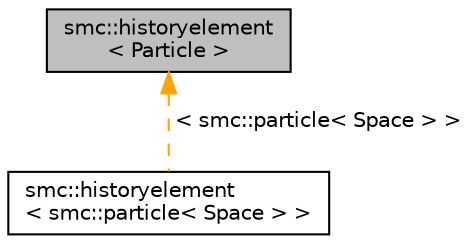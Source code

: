 digraph "smc::historyelement&lt; Particle &gt;"
{
 // LATEX_PDF_SIZE
  edge [fontname="Helvetica",fontsize="10",labelfontname="Helvetica",labelfontsize="10"];
  node [fontname="Helvetica",fontsize="10",shape=record];
  Node1 [label="smc::historyelement\l\< Particle \>",height=0.2,width=0.4,color="black", fillcolor="grey75", style="filled", fontcolor="black",tooltip="A template class for the elements of a linked list to be used for the history of the sampler."];
  Node1 -> Node2 [dir="back",color="orange",fontsize="10",style="dashed",label=" \< smc::particle\< Space \> \>" ,fontname="Helvetica"];
  Node2 [label="smc::historyelement\l\< smc::particle\< Space \> \>",height=0.2,width=0.4,color="black", fillcolor="white", style="filled",URL="$classsmc_1_1historyelement.html",tooltip=" "];
}
